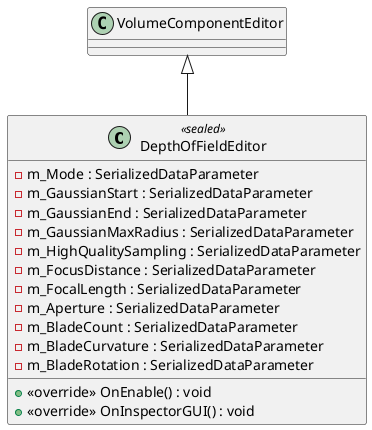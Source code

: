 @startuml
class DepthOfFieldEditor <<sealed>> {
    - m_Mode : SerializedDataParameter
    - m_GaussianStart : SerializedDataParameter
    - m_GaussianEnd : SerializedDataParameter
    - m_GaussianMaxRadius : SerializedDataParameter
    - m_HighQualitySampling : SerializedDataParameter
    - m_FocusDistance : SerializedDataParameter
    - m_FocalLength : SerializedDataParameter
    - m_Aperture : SerializedDataParameter
    - m_BladeCount : SerializedDataParameter
    - m_BladeCurvature : SerializedDataParameter
    - m_BladeRotation : SerializedDataParameter
    + <<override>> OnEnable() : void
    + <<override>> OnInspectorGUI() : void
}
VolumeComponentEditor <|-- DepthOfFieldEditor
@enduml
